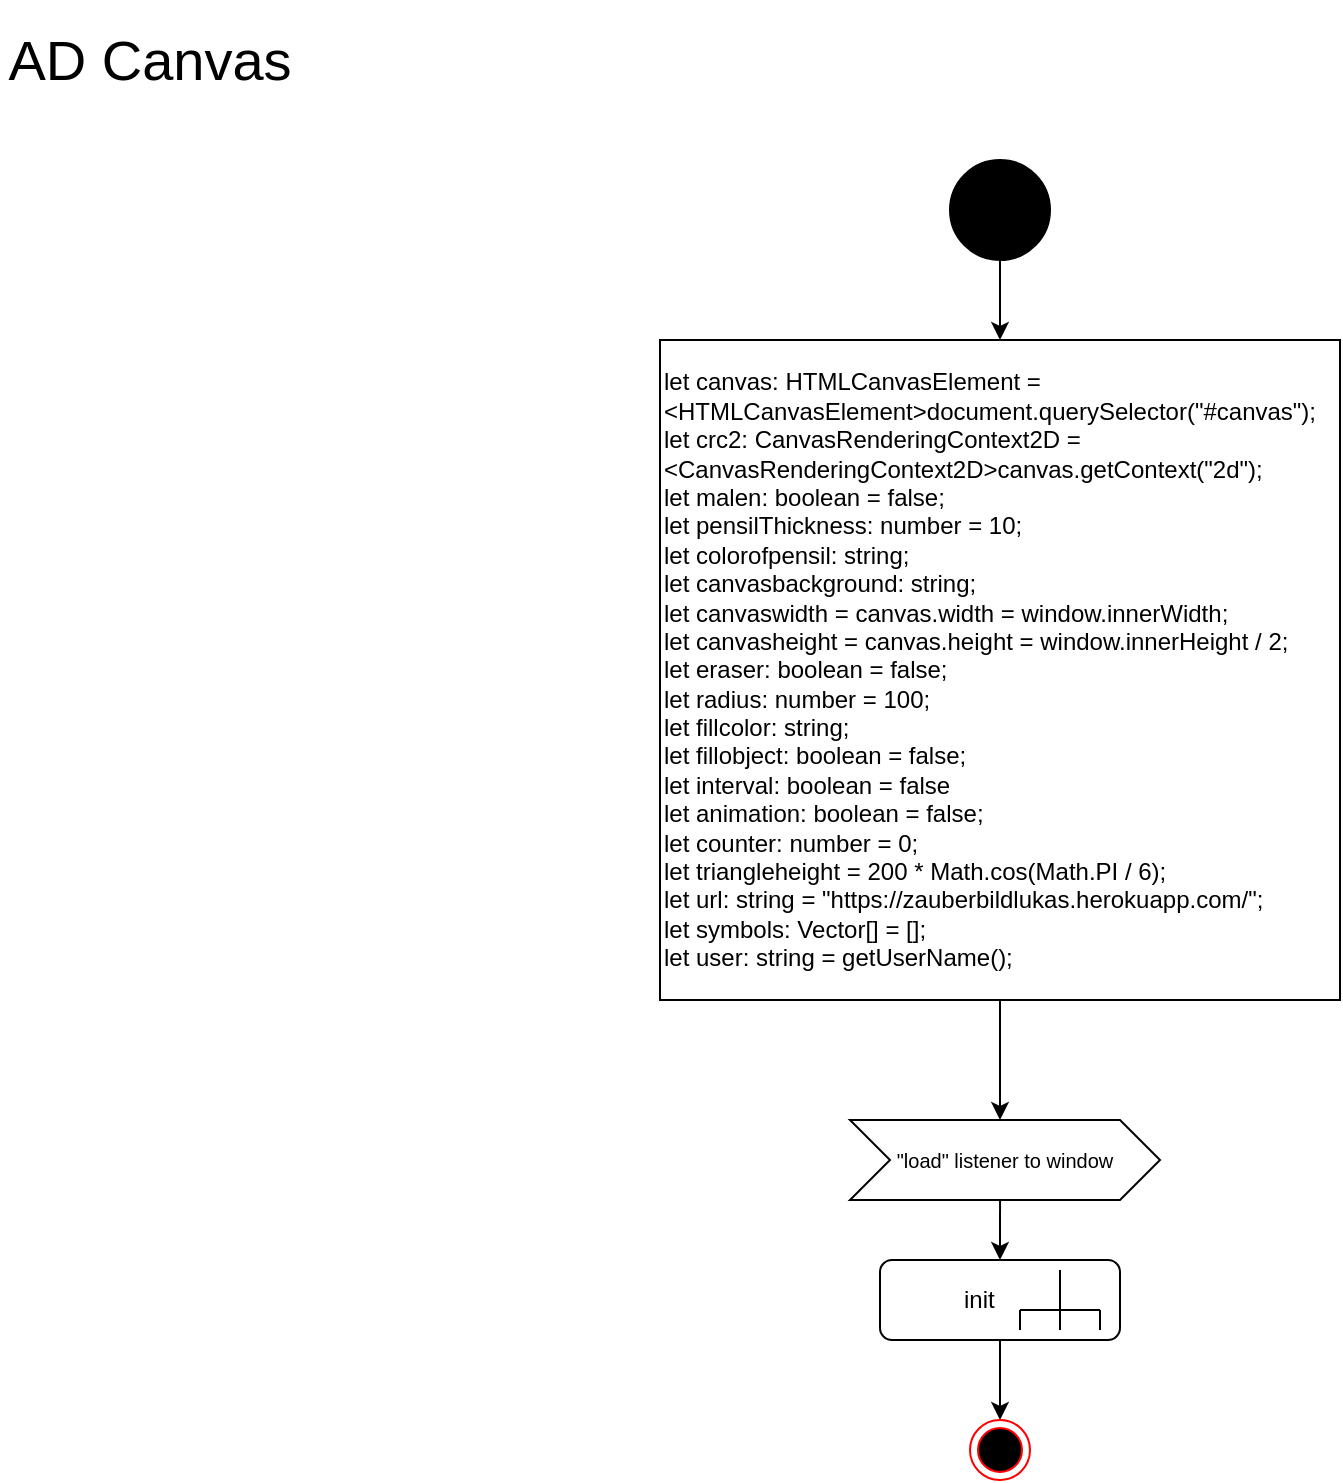 <mxfile version="13.5.7" type="device"><diagram id="xjWND2QtZa3DAm582KNA" name="Page-1"><mxGraphModel dx="1673" dy="967" grid="1" gridSize="10" guides="1" tooltips="1" connect="1" arrows="1" fold="1" page="1" pageScale="1" pageWidth="1169" pageHeight="827" math="0" shadow="0"><root><mxCell id="0"/><mxCell id="1" parent="0"/><mxCell id="bfHTxRkcMioaoRPTzKYq-1" value="&lt;font style=&quot;font-size: 28px&quot;&gt;AD Canvas&lt;/font&gt;" style="text;html=1;strokeColor=none;fillColor=none;align=center;verticalAlign=middle;whiteSpace=wrap;rounded=0;" vertex="1" parent="1"><mxGeometry x="10" y="10" width="150" height="60" as="geometry"/></mxCell><mxCell id="bfHTxRkcMioaoRPTzKYq-2" value="" style="ellipse;whiteSpace=wrap;html=1;aspect=fixed;fillColor=#000000;" vertex="1" parent="1"><mxGeometry x="485" y="90" width="50" height="50" as="geometry"/></mxCell><mxCell id="bfHTxRkcMioaoRPTzKYq-3" value="" style="endArrow=classic;html=1;exitX=0.5;exitY=1;exitDx=0;exitDy=0;" edge="1" parent="1" source="bfHTxRkcMioaoRPTzKYq-2"><mxGeometry width="50" height="50" relative="1" as="geometry"><mxPoint x="520" y="480" as="sourcePoint"/><mxPoint x="510" y="180" as="targetPoint"/></mxGeometry></mxCell><mxCell id="bfHTxRkcMioaoRPTzKYq-8" value="&lt;span&gt;let canvas: HTMLCanvasElement = &amp;lt;HTMLCanvasElement&amp;gt;document.querySelector(&quot;#canvas&quot;);&lt;/span&gt;&lt;br&gt;&lt;span&gt;let crc2: CanvasRenderingContext2D = &amp;lt;CanvasRenderingContext2D&amp;gt;canvas.getContext(&quot;2d&quot;);&lt;/span&gt;&lt;br&gt;&lt;span&gt;let malen: boolean = false;&lt;/span&gt;&lt;br&gt;&lt;span&gt;let pensilThickness: number = 10;&lt;/span&gt;&lt;br&gt;&lt;span&gt;let colorofpensil: string;&lt;/span&gt;&lt;br&gt;&lt;span&gt;let canvasbackground: string;&lt;/span&gt;&lt;br&gt;&lt;span&gt;let canvaswidth = canvas.width = window.innerWidth;&lt;/span&gt;&lt;br&gt;&lt;span&gt;let canvasheight = canvas.height = window.innerHeight / 2;&lt;/span&gt;&lt;br&gt;&lt;span&gt;let eraser: boolean = false;&lt;/span&gt;&lt;br&gt;&lt;span&gt;let radius: number = 100;&lt;/span&gt;&lt;br&gt;&lt;span&gt;let fillcolor: string;&lt;/span&gt;&lt;br&gt;&lt;span&gt;let fillobject: boolean = false;&lt;/span&gt;&lt;br&gt;&lt;span&gt;let interval: boolean = false&lt;/span&gt;&lt;br&gt;&lt;span&gt;let animation: boolean = false;&lt;/span&gt;&lt;br&gt;&lt;span&gt;let counter: number = 0;&lt;/span&gt;&lt;br&gt;&lt;span&gt;let triangleheight = 200 * Math.cos(Math.PI / 6);&lt;/span&gt;&lt;br&gt;&lt;span&gt;let url: string = &quot;https://zauberbildlukas.herokuapp.com/&quot;;&lt;/span&gt;&lt;br&gt;&lt;span&gt;let symbols: Vector[] = [];&lt;/span&gt;&lt;br&gt;&lt;div&gt;let user: string = getUserName();&lt;/div&gt;" style="rounded=0;whiteSpace=wrap;html=1;align=left;" vertex="1" parent="1"><mxGeometry x="340" y="180" width="340" height="330" as="geometry"/></mxCell><mxCell id="bfHTxRkcMioaoRPTzKYq-9" value="" style="endArrow=classic;html=1;exitX=0.5;exitY=1;exitDx=0;exitDy=0;" edge="1" parent="1" source="bfHTxRkcMioaoRPTzKYq-8"><mxGeometry width="50" height="50" relative="1" as="geometry"><mxPoint x="470" y="400" as="sourcePoint"/><mxPoint x="510" y="570" as="targetPoint"/></mxGeometry></mxCell><mxCell id="bfHTxRkcMioaoRPTzKYq-10" value="&lt;font style=&quot;font-size: 10px&quot;&gt;&quot;load&quot; listener to window&lt;/font&gt;" style="shape=step;perimeter=stepPerimeter;whiteSpace=wrap;html=1;fixedSize=1;fillColor=#ffffff;" vertex="1" parent="1"><mxGeometry x="435" y="570" width="155" height="40" as="geometry"/></mxCell><mxCell id="bfHTxRkcMioaoRPTzKYq-11" value="" style="endArrow=classic;html=1;exitX=0.484;exitY=0.992;exitDx=0;exitDy=0;exitPerimeter=0;" edge="1" parent="1" source="bfHTxRkcMioaoRPTzKYq-10"><mxGeometry width="50" height="50" relative="1" as="geometry"><mxPoint x="510" y="620" as="sourcePoint"/><mxPoint x="510" y="640" as="targetPoint"/></mxGeometry></mxCell><mxCell id="bfHTxRkcMioaoRPTzKYq-12" value="&lt;blockquote style=&quot;margin: 0 0 0 40px ; border: none ; padding: 0px&quot;&gt;init&amp;nbsp;&lt;/blockquote&gt;" style="rounded=1;whiteSpace=wrap;html=1;fillColor=#ffffff;align=left;" vertex="1" parent="1"><mxGeometry x="450" y="640" width="120" height="40" as="geometry"/></mxCell><mxCell id="bfHTxRkcMioaoRPTzKYq-13" value="" style="endArrow=none;html=1;" edge="1" parent="1"><mxGeometry width="50" height="50" relative="1" as="geometry"><mxPoint x="520" y="665" as="sourcePoint"/><mxPoint x="560" y="665" as="targetPoint"/></mxGeometry></mxCell><mxCell id="bfHTxRkcMioaoRPTzKYq-14" value="" style="endArrow=none;html=1;" edge="1" parent="1"><mxGeometry width="50" height="50" relative="1" as="geometry"><mxPoint x="520" y="675" as="sourcePoint"/><mxPoint x="520" y="665" as="targetPoint"/></mxGeometry></mxCell><mxCell id="bfHTxRkcMioaoRPTzKYq-15" value="" style="endArrow=none;html=1;" edge="1" parent="1"><mxGeometry width="50" height="50" relative="1" as="geometry"><mxPoint x="560" y="665" as="sourcePoint"/><mxPoint x="560" y="675" as="targetPoint"/></mxGeometry></mxCell><mxCell id="bfHTxRkcMioaoRPTzKYq-16" value="" style="endArrow=none;html=1;" edge="1" parent="1"><mxGeometry width="50" height="50" relative="1" as="geometry"><mxPoint x="540" y="675" as="sourcePoint"/><mxPoint x="540" y="645" as="targetPoint"/></mxGeometry></mxCell><mxCell id="bfHTxRkcMioaoRPTzKYq-17" value="" style="endArrow=classic;html=1;exitX=0.5;exitY=1;exitDx=0;exitDy=0;" edge="1" parent="1" source="bfHTxRkcMioaoRPTzKYq-12"><mxGeometry width="50" height="50" relative="1" as="geometry"><mxPoint x="420" y="450" as="sourcePoint"/><mxPoint x="510" y="720" as="targetPoint"/></mxGeometry></mxCell><mxCell id="bfHTxRkcMioaoRPTzKYq-18" value="" style="ellipse;html=1;shape=endState;fillColor=#000000;strokeColor=#ff0000;" vertex="1" parent="1"><mxGeometry x="495" y="720" width="30" height="30" as="geometry"/></mxCell></root></mxGraphModel></diagram></mxfile>